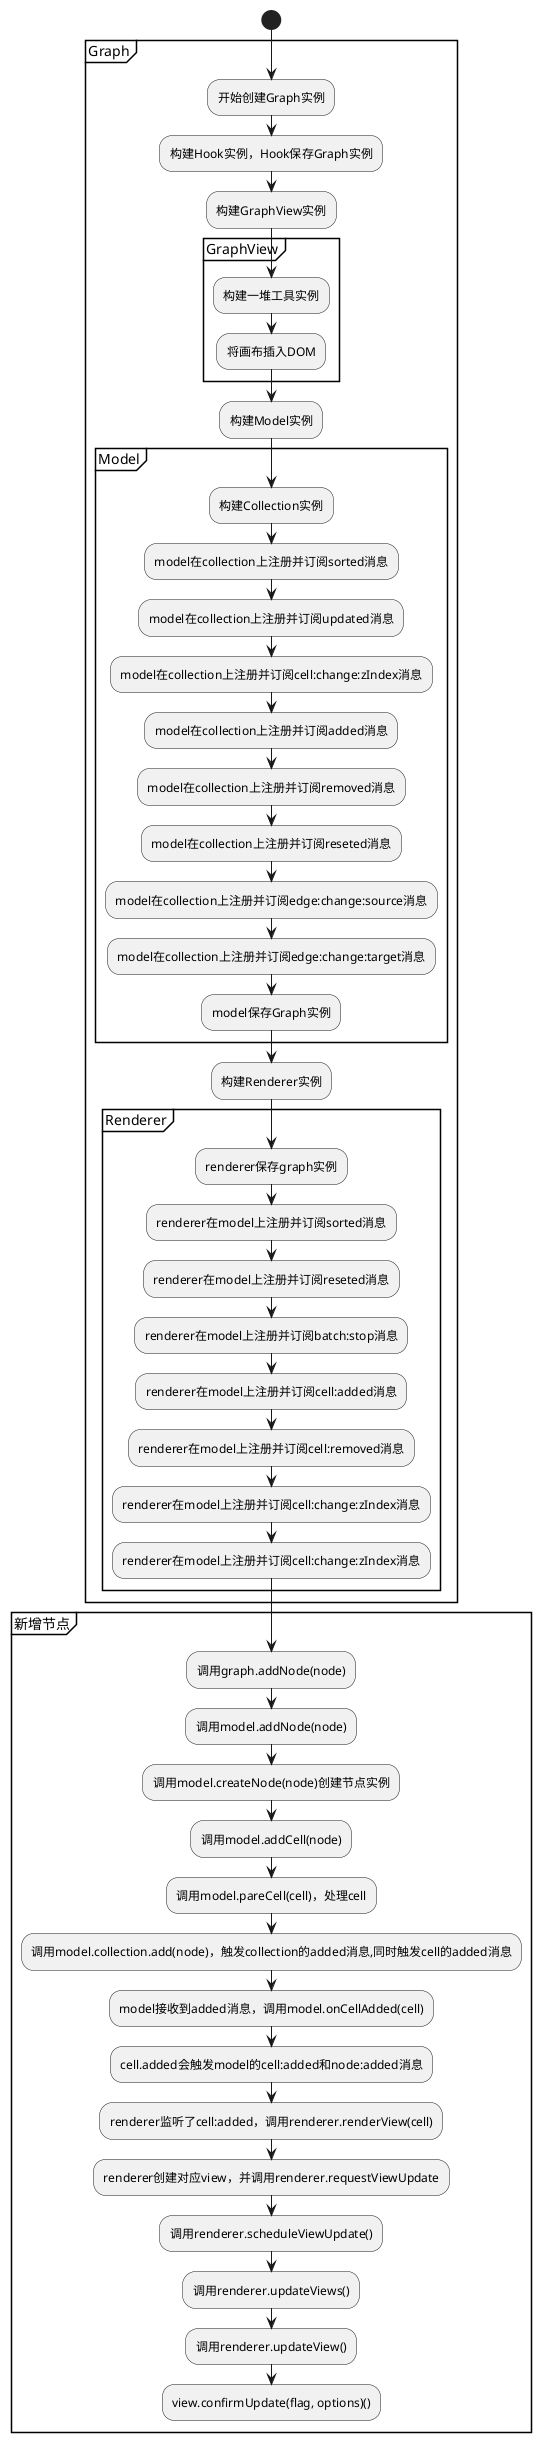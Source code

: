 @startuml 活动图
start
group Graph
:开始创建Graph实例;
:构建Hook实例，Hook保存Graph实例;
:构建GraphView实例;
    group GraphView
        :构建一堆工具实例;
        :将画布插入DOM;
    end group
:构建Model实例;
    group Model
        :构建Collection实例;
        :model在collection上注册并订阅sorted消息;
        :model在collection上注册并订阅updated消息;
        :model在collection上注册并订阅cell:change:zIndex消息;
        :model在collection上注册并订阅added消息;
        :model在collection上注册并订阅removed消息;
        :model在collection上注册并订阅reseted消息;
        :model在collection上注册并订阅edge:change:source消息;
        :model在collection上注册并订阅edge:change:target消息;
        :model保存Graph实例;
    end group
:构建Renderer实例;
    group Renderer
        :renderer保存graph实例;
        :renderer在model上注册并订阅sorted消息;
        :renderer在model上注册并订阅reseted消息;
        :renderer在model上注册并订阅batch:stop消息;
        :renderer在model上注册并订阅cell:added消息;
        :renderer在model上注册并订阅cell:removed消息;
        :renderer在model上注册并订阅cell:change:zIndex消息;
        :renderer在model上注册并订阅cell:change:zIndex消息;
    end group
end group

group 新增节点
    :调用graph.addNode(node);
    :调用model.addNode(node);
    :调用model.createNode(node)创建节点实例;
    :调用model.addCell(node);
    :调用model.pareCell(cell)，处理cell;
    :调用model.collection.add(node)，触发collection的added消息,同时触发cell的added消息;
    :model接收到added消息，调用model.onCellAdded(cell);
    :cell.added会触发model的cell:added和node:added消息;
    :renderer监听了cell:added，调用renderer.renderView(cell);
    :renderer创建对应view，并调用renderer.requestViewUpdate;
    :调用renderer.scheduleViewUpdate();
    :调用renderer.updateViews();
    :调用renderer.updateView();
    :view.confirmUpdate(flag, options)();
end group
@enduml